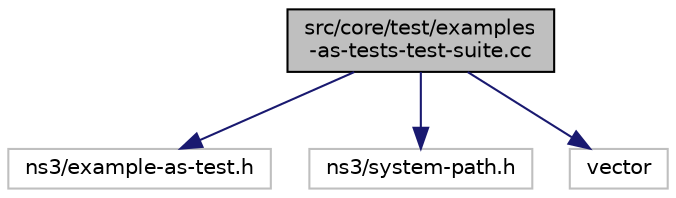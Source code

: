 digraph "src/core/test/examples-as-tests-test-suite.cc"
{
 // LATEX_PDF_SIZE
  edge [fontname="Helvetica",fontsize="10",labelfontname="Helvetica",labelfontsize="10"];
  node [fontname="Helvetica",fontsize="10",shape=record];
  Node1 [label="src/core/test/examples\l-as-tests-test-suite.cc",height=0.2,width=0.4,color="black", fillcolor="grey75", style="filled", fontcolor="black",tooltip="Examples-as-tests test suite."];
  Node1 -> Node2 [color="midnightblue",fontsize="10",style="solid",fontname="Helvetica"];
  Node2 [label="ns3/example-as-test.h",height=0.2,width=0.4,color="grey75", fillcolor="white", style="filled",tooltip=" "];
  Node1 -> Node3 [color="midnightblue",fontsize="10",style="solid",fontname="Helvetica"];
  Node3 [label="ns3/system-path.h",height=0.2,width=0.4,color="grey75", fillcolor="white", style="filled",tooltip=" "];
  Node1 -> Node4 [color="midnightblue",fontsize="10",style="solid",fontname="Helvetica"];
  Node4 [label="vector",height=0.2,width=0.4,color="grey75", fillcolor="white", style="filled",tooltip=" "];
}
